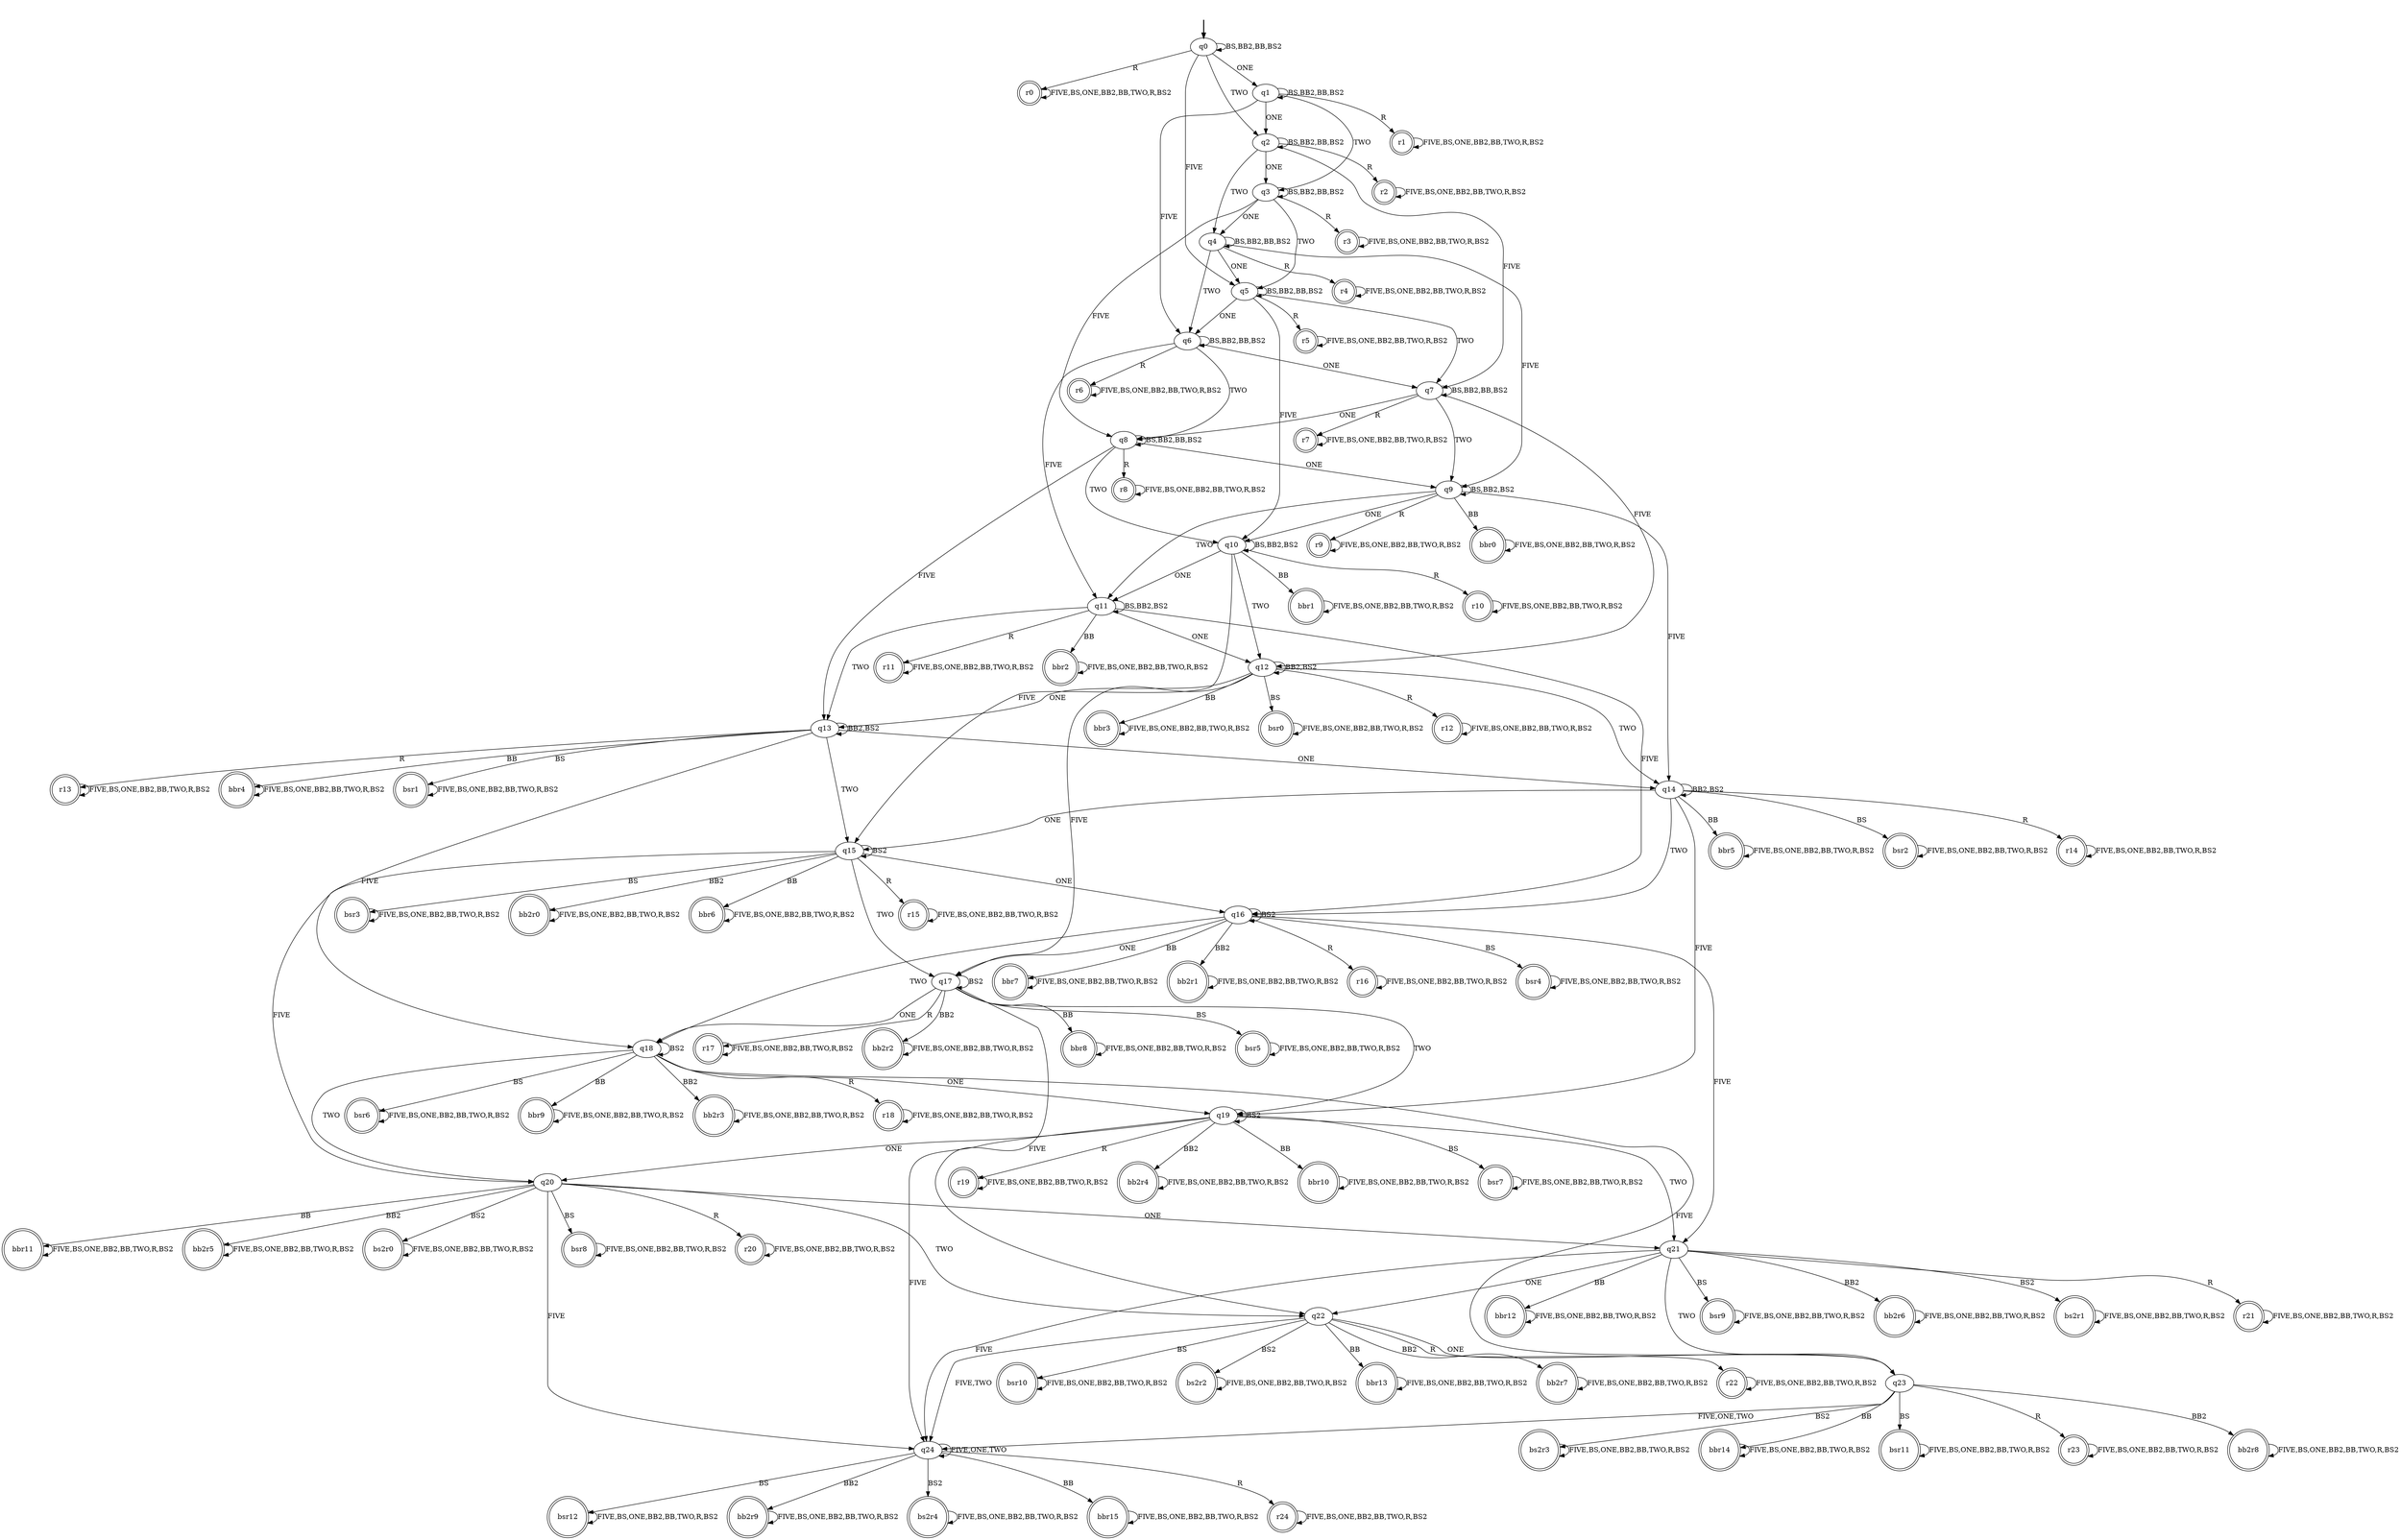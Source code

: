 digraph {
	fake [style=invisible]
	q13
	r6 [shape=doublecircle]
	r1 [shape=doublecircle]
	bs2r1 [shape=doublecircle]
	r0 [shape=doublecircle]
	r15 [shape=doublecircle]
	bsr8 [shape=doublecircle]
	bsr12 [shape=doublecircle]
	bbr7 [shape=doublecircle]
	bb2r1 [shape=doublecircle]
	r16 [shape=doublecircle]
	r8 [shape=doublecircle]
	bbr5 [shape=doublecircle]
	r18 [shape=doublecircle]
	r20 [shape=doublecircle]
	r19 [shape=doublecircle]
	bsr6 [shape=doublecircle]
	bsr2 [shape=doublecircle]
	q23
	q19
	r21 [shape=doublecircle]
	bb2r8 [shape=doublecircle]
	bbr9 [shape=doublecircle]
	r17 [shape=doublecircle]
	bbr12 [shape=doublecircle]
	bsr0 [shape=doublecircle]
	q1
	bb2r9 [shape=doublecircle]
	r5 [shape=doublecircle]
	q5
	bs2r4 [shape=doublecircle]
	q2
	bs2r3 [shape=doublecircle]
	r12 [shape=doublecircle]
	bbr4 [shape=doublecircle]
	bsr3 [shape=doublecircle]
	q8
	bb2r0 [shape=doublecircle]
	r2 [shape=doublecircle]
	r3 [shape=doublecircle]
	bb2r4 [shape=doublecircle]
	q6
	r14 [shape=doublecircle]
	r4 [shape=doublecircle]
	q10
	bbr11 [shape=doublecircle]
	q12
	q3
	bbr1 [shape=doublecircle]
	bbr14 [shape=doublecircle]
	q17
	bsr1 [shape=doublecircle]
	r22 [shape=doublecircle]
	q4
	q11
	q21
	bsr10 [shape=doublecircle]
	bbr15 [shape=doublecircle]
	q24
	q18
	r10 [shape=doublecircle]
	r9 [shape=doublecircle]
	bbr10 [shape=doublecircle]
	bb2r3 [shape=doublecircle]
	bbr6 [shape=doublecircle]
	bs2r2 [shape=doublecircle]
	bsr11 [shape=doublecircle]
	r24 [shape=doublecircle]
	q20
	bb2r2 [shape=doublecircle]
	q9
	q14
	r7 [shape=doublecircle]
	bsr9 [shape=doublecircle]
	r11 [shape=doublecircle]
	q15
	bbr13 [shape=doublecircle]
	q22
	bsr4 [shape=doublecircle]
	bbr8 [shape=doublecircle]
	q0 [root=true]
	bbr3 [shape=doublecircle]
	bb2r6 [shape=doublecircle]
	bbr0 [shape=doublecircle]
	bsr7 [shape=doublecircle]
	bb2r5 [shape=doublecircle]
	bs2r0 [shape=doublecircle]
	r23 [shape=doublecircle]
	r13 [shape=doublecircle]
	bsr5 [shape=doublecircle]
	bbr2 [shape=doublecircle]
	q7
	q16
	bb2r7 [shape=doublecircle]
	fake -> q0 [style=bold]
	r2 -> r2 [label="FIVE,BS,ONE,BB2,BB,TWO,R,BS2"]
	r3 -> r3 [label="FIVE,BS,ONE,BB2,BB,TWO,R,BS2"]
	r4 -> r4 [label="FIVE,BS,ONE,BB2,BB,TWO,R,BS2"]
	r5 -> r5 [label="FIVE,BS,ONE,BB2,BB,TWO,R,BS2"]
	r6 -> r6 [label="FIVE,BS,ONE,BB2,BB,TWO,R,BS2"]
	r7 -> r7 [label="FIVE,BS,ONE,BB2,BB,TWO,R,BS2"]
	r8 -> r8 [label="FIVE,BS,ONE,BB2,BB,TWO,R,BS2"]
	r9 -> r9 [label="FIVE,BS,ONE,BB2,BB,TWO,R,BS2"]
	bbr0 -> bbr0 [label="FIVE,BS,ONE,BB2,BB,TWO,R,BS2"]
	r10 -> r10 [label="FIVE,BS,ONE,BB2,BB,TWO,R,BS2"]
	bbr1 -> bbr1 [label="FIVE,BS,ONE,BB2,BB,TWO,R,BS2"]
	r12 -> r12 [label="FIVE,BS,ONE,BB2,BB,TWO,R,BS2"]
	r11 -> r11 [label="FIVE,BS,ONE,BB2,BB,TWO,R,BS2"]
	r14 -> r14 [label="FIVE,BS,ONE,BB2,BB,TWO,R,BS2"]
	r13 -> r13 [label="FIVE,BS,ONE,BB2,BB,TWO,R,BS2"]
	r16 -> r16 [label="FIVE,BS,ONE,BB2,BB,TWO,R,BS2"]
	r15 -> r15 [label="FIVE,BS,ONE,BB2,BB,TWO,R,BS2"]
	r18 -> r18 [label="FIVE,BS,ONE,BB2,BB,TWO,R,BS2"]
	r17 -> r17 [label="FIVE,BS,ONE,BB2,BB,TWO,R,BS2"]
	r19 -> r19 [label="FIVE,BS,ONE,BB2,BB,TWO,R,BS2"]
	bsr0 -> bsr0 [label="FIVE,BS,ONE,BB2,BB,TWO,R,BS2"]
	bs2r0 -> bs2r0 [label="FIVE,BS,ONE,BB2,BB,TWO,R,BS2"]
	r21 -> r21 [label="FIVE,BS,ONE,BB2,BB,TWO,R,BS2"]
	r20 -> r20 [label="FIVE,BS,ONE,BB2,BB,TWO,R,BS2"]
	r23 -> r23 [label="FIVE,BS,ONE,BB2,BB,TWO,R,BS2"]
	r22 -> r22 [label="FIVE,BS,ONE,BB2,BB,TWO,R,BS2"]
	r24 -> r24 [label="FIVE,BS,ONE,BB2,BB,TWO,R,BS2"]
	bsr9 -> bsr9 [label="FIVE,BS,ONE,BB2,BB,TWO,R,BS2"]
	bsr7 -> bsr7 [label="FIVE,BS,ONE,BB2,BB,TWO,R,BS2"]
	bsr12 -> bsr12 [label="FIVE,BS,ONE,BB2,BB,TWO,R,BS2"]
	bsr8 -> bsr8 [label="FIVE,BS,ONE,BB2,BB,TWO,R,BS2"]
	bsr5 -> bsr5 [label="FIVE,BS,ONE,BB2,BB,TWO,R,BS2"]
	bsr10 -> bsr10 [label="FIVE,BS,ONE,BB2,BB,TWO,R,BS2"]
	bsr6 -> bsr6 [label="FIVE,BS,ONE,BB2,BB,TWO,R,BS2"]
	bsr11 -> bsr11 [label="FIVE,BS,ONE,BB2,BB,TWO,R,BS2"]
	bsr3 -> bsr3 [label="FIVE,BS,ONE,BB2,BB,TWO,R,BS2"]
	bsr4 -> bsr4 [label="FIVE,BS,ONE,BB2,BB,TWO,R,BS2"]
	bsr1 -> bsr1 [label="FIVE,BS,ONE,BB2,BB,TWO,R,BS2"]
	bsr2 -> bsr2 [label="FIVE,BS,ONE,BB2,BB,TWO,R,BS2"]
	bbr12 -> bbr12 [label="FIVE,BS,ONE,BB2,BB,TWO,R,BS2"]
	bbr11 -> bbr11 [label="FIVE,BS,ONE,BB2,BB,TWO,R,BS2"]
	bbr10 -> bbr10 [label="FIVE,BS,ONE,BB2,BB,TWO,R,BS2"]
	bbr15 -> bbr15 [label="FIVE,BS,ONE,BB2,BB,TWO,R,BS2"]
	bbr14 -> bbr14 [label="FIVE,BS,ONE,BB2,BB,TWO,R,BS2"]
	bbr13 -> bbr13 [label="FIVE,BS,ONE,BB2,BB,TWO,R,BS2"]
	q11 -> q16 [label=FIVE]
	q11 -> q11 [label="BS,BB2,BS2"]
	q11 -> q12 [label=ONE]
	q11 -> bbr2 [label=BB]
	q11 -> q13 [label=TWO]
	q11 -> r11 [label=R]
	q10 -> q15 [label=FIVE]
	q10 -> q10 [label="BS,BB2,BS2"]
	q10 -> q11 [label=ONE]
	q10 -> bbr1 [label=BB]
	q10 -> q12 [label=TWO]
	q10 -> r10 [label=R]
	q13 -> q18 [label=FIVE]
	q13 -> bsr1 [label=BS]
	q13 -> q14 [label=ONE]
	q13 -> q13 [label="BB2,BS2"]
	q13 -> bbr4 [label=BB]
	q13 -> q15 [label=TWO]
	q13 -> r13 [label=R]
	q12 -> q17 [label=FIVE]
	q12 -> bsr0 [label=BS]
	q12 -> q13 [label=ONE]
	q12 -> q12 [label="BB2,BS2"]
	q12 -> bbr3 [label=BB]
	q12 -> q14 [label=TWO]
	q12 -> r12 [label=R]
	q15 -> q20 [label=FIVE]
	q15 -> bsr3 [label=BS]
	q15 -> q16 [label=ONE]
	q15 -> bb2r0 [label=BB2]
	q15 -> bbr6 [label=BB]
	q15 -> q17 [label=TWO]
	q15 -> r15 [label=R]
	q15 -> q15 [label=BS2]
	q14 -> q19 [label=FIVE]
	q14 -> bsr2 [label=BS]
	q14 -> q15 [label=ONE]
	q14 -> q14 [label="BB2,BS2"]
	q14 -> bbr5 [label=BB]
	q14 -> q16 [label=TWO]
	q14 -> r14 [label=R]
	q17 -> q22 [label=FIVE]
	q17 -> bsr5 [label=BS]
	q17 -> q18 [label=ONE]
	q17 -> bb2r2 [label=BB2]
	q17 -> bbr8 [label=BB]
	q17 -> q19 [label=TWO]
	q17 -> r17 [label=R]
	q17 -> q17 [label=BS2]
	q16 -> q21 [label=FIVE]
	q16 -> bsr4 [label=BS]
	q16 -> q17 [label=ONE]
	q16 -> bb2r1 [label=BB2]
	q16 -> bbr7 [label=BB]
	q16 -> q18 [label=TWO]
	q16 -> r16 [label=R]
	q16 -> q16 [label=BS2]
	q19 -> q24 [label=FIVE]
	q19 -> bsr7 [label=BS]
	q19 -> q20 [label=ONE]
	q19 -> bb2r4 [label=BB2]
	q19 -> bbr10 [label=BB]
	q19 -> q21 [label=TWO]
	q19 -> r19 [label=R]
	q19 -> q19 [label=BS2]
	bs2r3 -> bs2r3 [label="FIVE,BS,ONE,BB2,BB,TWO,R,BS2"]
	q18 -> q23 [label=FIVE]
	q18 -> bsr6 [label=BS]
	q18 -> q19 [label=ONE]
	q18 -> bb2r3 [label=BB2]
	q18 -> bbr9 [label=BB]
	q18 -> q20 [label=TWO]
	q18 -> r18 [label=R]
	q18 -> q18 [label=BS2]
	bs2r4 -> bs2r4 [label="FIVE,BS,ONE,BB2,BB,TWO,R,BS2"]
	bs2r1 -> bs2r1 [label="FIVE,BS,ONE,BB2,BB,TWO,R,BS2"]
	bs2r2 -> bs2r2 [label="FIVE,BS,ONE,BB2,BB,TWO,R,BS2"]
	q0 -> q5 [label=FIVE]
	q0 -> q0 [label="BS,BB2,BB,BS2"]
	q0 -> q1 [label=ONE]
	q0 -> q2 [label=TWO]
	q0 -> r0 [label=R]
	q1 -> q6 [label=FIVE]
	q1 -> q1 [label="BS,BB2,BB,BS2"]
	q1 -> q2 [label=ONE]
	q1 -> q3 [label=TWO]
	q1 -> r1 [label=R]
	bb2r2 -> bb2r2 [label="FIVE,BS,ONE,BB2,BB,TWO,R,BS2"]
	q2 -> q7 [label=FIVE]
	q2 -> q2 [label="BS,BB2,BB,BS2"]
	q2 -> q3 [label=ONE]
	q2 -> q4 [label=TWO]
	q2 -> r2 [label=R]
	bb2r3 -> bb2r3 [label="FIVE,BS,ONE,BB2,BB,TWO,R,BS2"]
	q3 -> q8 [label=FIVE]
	q3 -> q3 [label="BS,BB2,BB,BS2"]
	q3 -> q4 [label=ONE]
	q3 -> q5 [label=TWO]
	q3 -> r3 [label=R]
	bb2r0 -> bb2r0 [label="FIVE,BS,ONE,BB2,BB,TWO,R,BS2"]
	q4 -> q9 [label=FIVE]
	q4 -> q4 [label="BS,BB2,BB,BS2"]
	q4 -> q5 [label=ONE]
	q4 -> q6 [label=TWO]
	q4 -> r4 [label=R]
	bb2r1 -> bb2r1 [label="FIVE,BS,ONE,BB2,BB,TWO,R,BS2"]
	q5 -> q10 [label=FIVE]
	q5 -> q5 [label="BS,BB2,BB,BS2"]
	q5 -> q6 [label=ONE]
	q5 -> q7 [label=TWO]
	q5 -> r5 [label=R]
	bb2r6 -> bb2r6 [label="FIVE,BS,ONE,BB2,BB,TWO,R,BS2"]
	q6 -> q11 [label=FIVE]
	q6 -> q6 [label="BS,BB2,BB,BS2"]
	q6 -> q7 [label=ONE]
	q6 -> q8 [label=TWO]
	q6 -> r6 [label=R]
	bb2r7 -> bb2r7 [label="FIVE,BS,ONE,BB2,BB,TWO,R,BS2"]
	q7 -> q12 [label=FIVE]
	q7 -> q7 [label="BS,BB2,BB,BS2"]
	q7 -> q8 [label=ONE]
	q7 -> q9 [label=TWO]
	q7 -> r7 [label=R]
	bb2r4 -> bb2r4 [label="FIVE,BS,ONE,BB2,BB,TWO,R,BS2"]
	q8 -> q13 [label=FIVE]
	q8 -> q8 [label="BS,BB2,BB,BS2"]
	q8 -> q9 [label=ONE]
	q8 -> q10 [label=TWO]
	q8 -> r8 [label=R]
	bb2r5 -> bb2r5 [label="FIVE,BS,ONE,BB2,BB,TWO,R,BS2"]
	q9 -> q14 [label=FIVE]
	q9 -> q9 [label="BS,BB2,BS2"]
	q9 -> q10 [label=ONE]
	q9 -> bbr0 [label=BB]
	q9 -> q11 [label=TWO]
	q9 -> r9 [label=R]
	bbr8 -> bbr8 [label="FIVE,BS,ONE,BB2,BB,TWO,R,BS2"]
	bbr9 -> bbr9 [label="FIVE,BS,ONE,BB2,BB,TWO,R,BS2"]
	bbr6 -> bbr6 [label="FIVE,BS,ONE,BB2,BB,TWO,R,BS2"]
	bb2r8 -> bb2r8 [label="FIVE,BS,ONE,BB2,BB,TWO,R,BS2"]
	bbr7 -> bbr7 [label="FIVE,BS,ONE,BB2,BB,TWO,R,BS2"]
	bb2r9 -> bb2r9 [label="FIVE,BS,ONE,BB2,BB,TWO,R,BS2"]
	bbr4 -> bbr4 [label="FIVE,BS,ONE,BB2,BB,TWO,R,BS2"]
	bbr5 -> bbr5 [label="FIVE,BS,ONE,BB2,BB,TWO,R,BS2"]
	q20 -> q24 [label=FIVE]
	q20 -> bsr8 [label=BS]
	q20 -> q21 [label=ONE]
	q20 -> bb2r5 [label=BB2]
	q20 -> bbr11 [label=BB]
	q20 -> q22 [label=TWO]
	q20 -> r20 [label=R]
	q20 -> bs2r0 [label=BS2]
	bbr2 -> bbr2 [label="FIVE,BS,ONE,BB2,BB,TWO,R,BS2"]
	bbr3 -> bbr3 [label="FIVE,BS,ONE,BB2,BB,TWO,R,BS2"]
	q22 -> q24 [label="FIVE,TWO"]
	q22 -> bsr10 [label=BS]
	q22 -> q23 [label=ONE]
	q22 -> bb2r7 [label=BB2]
	q22 -> bbr13 [label=BB]
	q22 -> r22 [label=R]
	q22 -> bs2r2 [label=BS2]
	q21 -> q24 [label=FIVE]
	q21 -> bsr9 [label=BS]
	q21 -> q22 [label=ONE]
	q21 -> bb2r6 [label=BB2]
	q21 -> bbr12 [label=BB]
	q21 -> q23 [label=TWO]
	q21 -> r21 [label=R]
	q21 -> bs2r1 [label=BS2]
	q24 -> q24 [label="FIVE,ONE,TWO"]
	q24 -> bsr12 [label=BS]
	q24 -> bb2r9 [label=BB2]
	q24 -> bbr15 [label=BB]
	q24 -> r24 [label=R]
	q24 -> bs2r4 [label=BS2]
	q23 -> q24 [label="FIVE,ONE,TWO"]
	q23 -> bsr11 [label=BS]
	q23 -> bb2r8 [label=BB2]
	q23 -> bbr14 [label=BB]
	q23 -> r23 [label=R]
	q23 -> bs2r3 [label=BS2]
	r0 -> r0 [label="FIVE,BS,ONE,BB2,BB,TWO,R,BS2"]
	r1 -> r1 [label="FIVE,BS,ONE,BB2,BB,TWO,R,BS2"]
}
